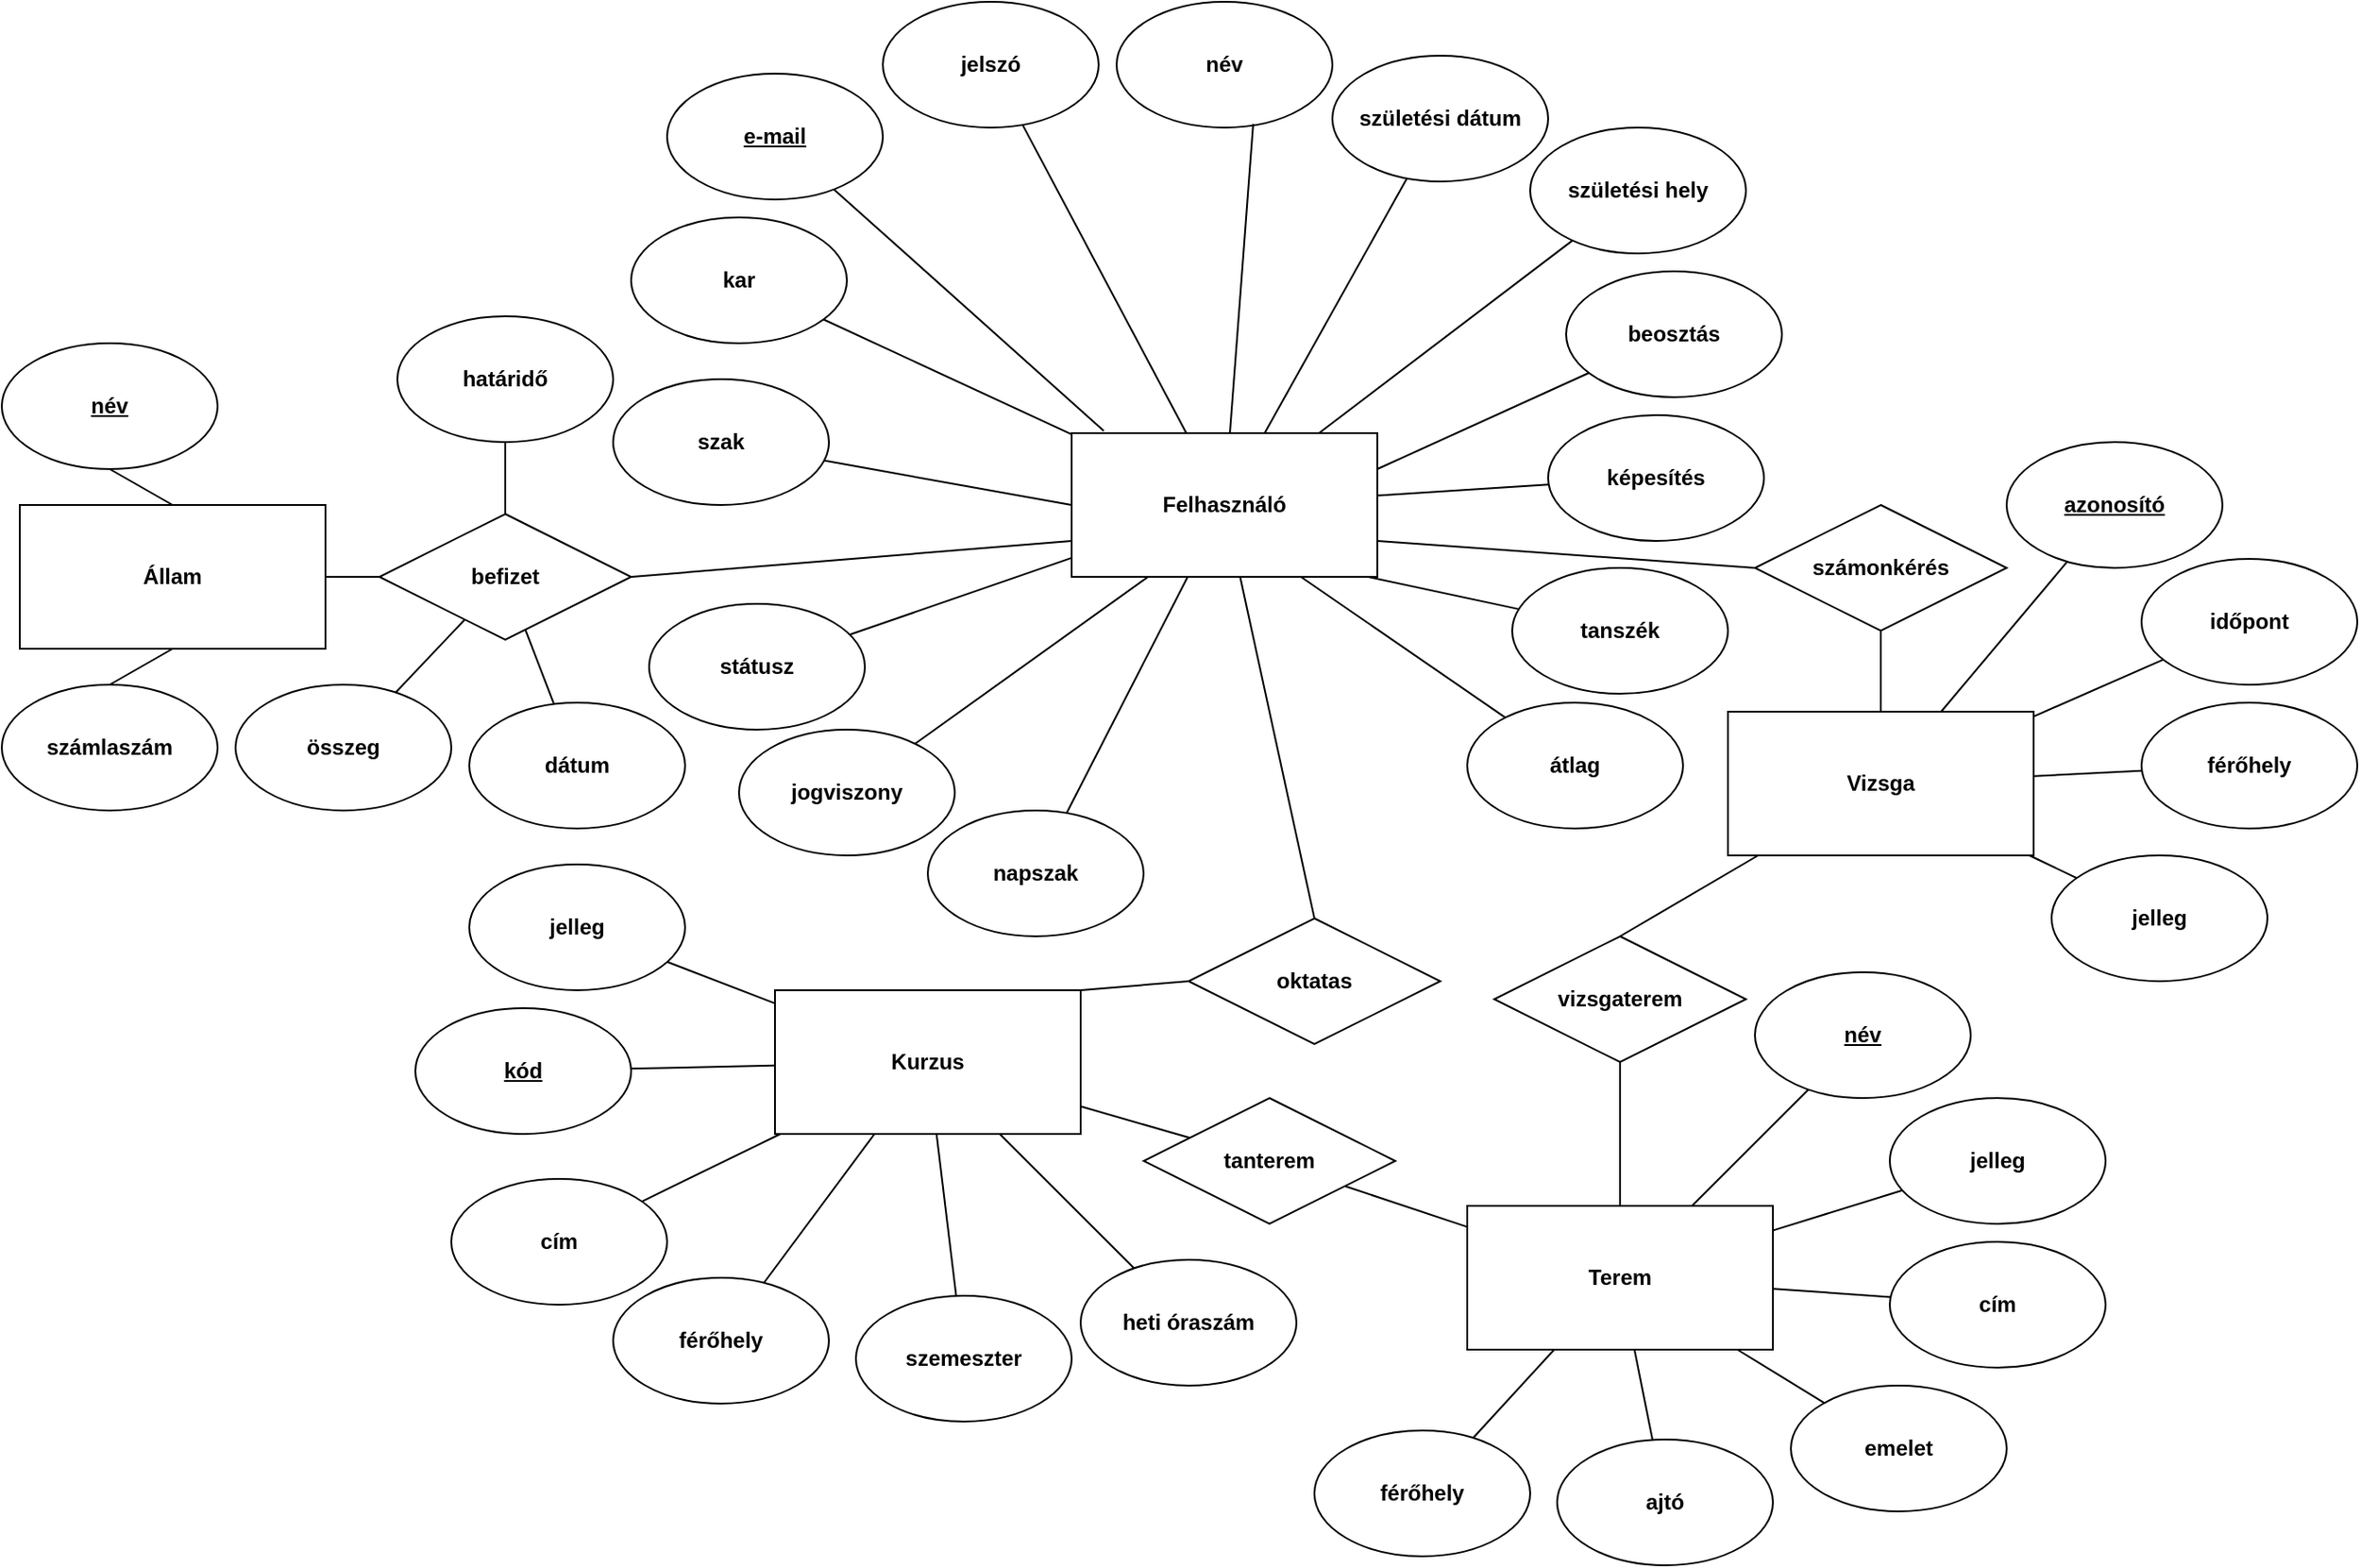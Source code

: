 <mxfile version="24.2.5" type="device">
  <diagram id="R2lEEEUBdFMjLlhIrx00" name="Page-1">
    <mxGraphModel dx="1900" dy="1630" grid="1" gridSize="10" guides="1" tooltips="1" connect="1" arrows="1" fold="1" page="1" pageScale="1" pageWidth="850" pageHeight="1100" math="0" shadow="0" extFonts="Permanent Marker^https://fonts.googleapis.com/css?family=Permanent+Marker">
      <root>
        <mxCell id="0" />
        <mxCell id="1" parent="0" />
        <mxCell id="xv7VOtZ8duOo6QWij_r6-1" value="&lt;b&gt;Felhasználó&lt;/b&gt;" style="rounded=0;whiteSpace=wrap;html=1;" parent="1" vertex="1">
          <mxGeometry x="265" y="100" width="170" height="80" as="geometry" />
        </mxCell>
        <mxCell id="xv7VOtZ8duOo6QWij_r6-4" value="&lt;b&gt;jelszó&lt;/b&gt;" style="ellipse;whiteSpace=wrap;html=1;" parent="1" vertex="1">
          <mxGeometry x="160" y="-140" width="120" height="70" as="geometry" />
        </mxCell>
        <mxCell id="xv7VOtZ8duOo6QWij_r6-5" value="&lt;b&gt;név&lt;/b&gt;" style="ellipse;whiteSpace=wrap;html=1;" parent="1" vertex="1">
          <mxGeometry x="290" y="-140" width="120" height="70" as="geometry" />
        </mxCell>
        <mxCell id="xv7VOtZ8duOo6QWij_r6-6" value="&lt;b&gt;születési dátum&lt;br&gt;&lt;/b&gt;" style="ellipse;whiteSpace=wrap;html=1;" parent="1" vertex="1">
          <mxGeometry x="410" y="-110" width="120" height="70" as="geometry" />
        </mxCell>
        <mxCell id="xv7VOtZ8duOo6QWij_r6-7" value="&lt;b&gt;születési hely&lt;br&gt;&lt;/b&gt;" style="ellipse;whiteSpace=wrap;html=1;" parent="1" vertex="1">
          <mxGeometry x="520" y="-70" width="120" height="70" as="geometry" />
        </mxCell>
        <mxCell id="xv7VOtZ8duOo6QWij_r6-8" value="&lt;b&gt;jogviszony&lt;/b&gt;" style="ellipse;whiteSpace=wrap;html=1;" parent="1" vertex="1">
          <mxGeometry x="80" y="265" width="120" height="70" as="geometry" />
        </mxCell>
        <mxCell id="xv7VOtZ8duOo6QWij_r6-9" value="&lt;b&gt;szak&lt;/b&gt;" style="ellipse;whiteSpace=wrap;html=1;" parent="1" vertex="1">
          <mxGeometry x="10" y="70" width="120" height="70" as="geometry" />
        </mxCell>
        <mxCell id="xv7VOtZ8duOo6QWij_r6-10" value="" style="endArrow=none;html=1;rounded=0;exitX=0.25;exitY=1;exitDx=0;exitDy=0;" parent="1" source="xv7VOtZ8duOo6QWij_r6-1" target="xv7VOtZ8duOo6QWij_r6-8" edge="1">
          <mxGeometry width="50" height="50" relative="1" as="geometry">
            <mxPoint x="78.264" y="220" as="sourcePoint" />
            <mxPoint x="450" y="230" as="targetPoint" />
          </mxGeometry>
        </mxCell>
        <mxCell id="xv7VOtZ8duOo6QWij_r6-12" value="" style="endArrow=none;html=1;rounded=0;" parent="1" source="xv7VOtZ8duOo6QWij_r6-7" target="xv7VOtZ8duOo6QWij_r6-1" edge="1">
          <mxGeometry width="50" height="50" relative="1" as="geometry">
            <mxPoint x="480" y="146" as="sourcePoint" />
            <mxPoint x="445" y="148" as="targetPoint" />
          </mxGeometry>
        </mxCell>
        <mxCell id="xv7VOtZ8duOo6QWij_r6-13" value="" style="endArrow=none;html=1;rounded=0;" parent="1" source="xv7VOtZ8duOo6QWij_r6-6" target="xv7VOtZ8duOo6QWij_r6-1" edge="1">
          <mxGeometry width="50" height="50" relative="1" as="geometry">
            <mxPoint x="490" y="156" as="sourcePoint" />
            <mxPoint x="455" y="158" as="targetPoint" />
          </mxGeometry>
        </mxCell>
        <mxCell id="xv7VOtZ8duOo6QWij_r6-14" value="" style="endArrow=none;html=1;rounded=0;exitX=0.633;exitY=0.971;exitDx=0;exitDy=0;exitPerimeter=0;" parent="1" source="xv7VOtZ8duOo6QWij_r6-5" target="xv7VOtZ8duOo6QWij_r6-1" edge="1">
          <mxGeometry width="50" height="50" relative="1" as="geometry">
            <mxPoint x="500" y="166" as="sourcePoint" />
            <mxPoint x="465" y="168" as="targetPoint" />
          </mxGeometry>
        </mxCell>
        <mxCell id="xv7VOtZ8duOo6QWij_r6-15" value="" style="endArrow=none;html=1;rounded=0;" parent="1" source="xv7VOtZ8duOo6QWij_r6-4" target="xv7VOtZ8duOo6QWij_r6-1" edge="1">
          <mxGeometry width="50" height="50" relative="1" as="geometry">
            <mxPoint x="510" y="176" as="sourcePoint" />
            <mxPoint x="475" y="178" as="targetPoint" />
          </mxGeometry>
        </mxCell>
        <mxCell id="xv7VOtZ8duOo6QWij_r6-18" value="&lt;b&gt;Kurzus&lt;/b&gt;" style="rounded=0;whiteSpace=wrap;html=1;" parent="1" vertex="1">
          <mxGeometry x="100" y="410" width="170" height="80" as="geometry" />
        </mxCell>
        <mxCell id="xv7VOtZ8duOo6QWij_r6-19" value="&lt;b&gt;Vizsga&lt;/b&gt;" style="rounded=0;whiteSpace=wrap;html=1;" parent="1" vertex="1">
          <mxGeometry x="630" y="255" width="170" height="80" as="geometry" />
        </mxCell>
        <mxCell id="xv7VOtZ8duOo6QWij_r6-20" value="&lt;b&gt;Terem&lt;/b&gt;" style="rounded=0;whiteSpace=wrap;html=1;" parent="1" vertex="1">
          <mxGeometry x="485" y="530" width="170" height="80" as="geometry" />
        </mxCell>
        <mxCell id="xv7VOtZ8duOo6QWij_r6-21" value="&lt;u&gt;&lt;b&gt;kód&lt;/b&gt;&lt;/u&gt;" style="ellipse;whiteSpace=wrap;html=1;" parent="1" vertex="1">
          <mxGeometry x="-100" y="420" width="120" height="70" as="geometry" />
        </mxCell>
        <mxCell id="xv7VOtZ8duOo6QWij_r6-22" value="&lt;b&gt;cím&lt;/b&gt;" style="ellipse;whiteSpace=wrap;html=1;" parent="1" vertex="1">
          <mxGeometry x="-80" y="515" width="120" height="70" as="geometry" />
        </mxCell>
        <mxCell id="xv7VOtZ8duOo6QWij_r6-23" value="&lt;b&gt;férőhely&lt;/b&gt;" style="ellipse;whiteSpace=wrap;html=1;" parent="1" vertex="1">
          <mxGeometry x="10" y="570" width="120" height="70" as="geometry" />
        </mxCell>
        <mxCell id="xv7VOtZ8duOo6QWij_r6-24" value="&lt;b&gt;jelleg&lt;/b&gt;" style="ellipse;whiteSpace=wrap;html=1;" parent="1" vertex="1">
          <mxGeometry x="-70" y="340" width="120" height="70" as="geometry" />
        </mxCell>
        <mxCell id="xv7VOtZ8duOo6QWij_r6-25" value="&lt;b&gt;szemeszter&lt;/b&gt;" style="ellipse;whiteSpace=wrap;html=1;" parent="1" vertex="1">
          <mxGeometry x="145" y="580" width="120" height="70" as="geometry" />
        </mxCell>
        <mxCell id="xv7VOtZ8duOo6QWij_r6-26" value="&lt;b&gt;heti óraszám&lt;br&gt;&lt;/b&gt;" style="ellipse;whiteSpace=wrap;html=1;" parent="1" vertex="1">
          <mxGeometry x="270" y="560" width="120" height="70" as="geometry" />
        </mxCell>
        <mxCell id="xv7VOtZ8duOo6QWij_r6-27" value="" style="endArrow=none;html=1;rounded=0;" parent="1" source="xv7VOtZ8duOo6QWij_r6-18" target="xv7VOtZ8duOo6QWij_r6-24" edge="1">
          <mxGeometry width="50" height="50" relative="1" as="geometry">
            <mxPoint x="400" y="350" as="sourcePoint" />
            <mxPoint x="450" y="300" as="targetPoint" />
          </mxGeometry>
        </mxCell>
        <mxCell id="xv7VOtZ8duOo6QWij_r6-28" value="" style="endArrow=none;html=1;rounded=0;" parent="1" source="xv7VOtZ8duOo6QWij_r6-18" target="xv7VOtZ8duOo6QWij_r6-21" edge="1">
          <mxGeometry width="50" height="50" relative="1" as="geometry">
            <mxPoint x="234" y="290" as="sourcePoint" />
            <mxPoint x="229" y="270" as="targetPoint" />
          </mxGeometry>
        </mxCell>
        <mxCell id="xv7VOtZ8duOo6QWij_r6-30" value="" style="endArrow=none;html=1;rounded=0;" parent="1" source="xv7VOtZ8duOo6QWij_r6-18" target="xv7VOtZ8duOo6QWij_r6-22" edge="1">
          <mxGeometry width="50" height="50" relative="1" as="geometry">
            <mxPoint x="254" y="310" as="sourcePoint" />
            <mxPoint x="249" y="290" as="targetPoint" />
          </mxGeometry>
        </mxCell>
        <mxCell id="xv7VOtZ8duOo6QWij_r6-31" value="" style="endArrow=none;html=1;rounded=0;" parent="1" source="xv7VOtZ8duOo6QWij_r6-18" target="xv7VOtZ8duOo6QWij_r6-23" edge="1">
          <mxGeometry width="50" height="50" relative="1" as="geometry">
            <mxPoint x="264" y="320" as="sourcePoint" />
            <mxPoint x="259" y="300" as="targetPoint" />
          </mxGeometry>
        </mxCell>
        <mxCell id="xv7VOtZ8duOo6QWij_r6-32" value="" style="endArrow=none;html=1;rounded=0;" parent="1" source="xv7VOtZ8duOo6QWij_r6-18" target="xv7VOtZ8duOo6QWij_r6-25" edge="1">
          <mxGeometry width="50" height="50" relative="1" as="geometry">
            <mxPoint x="274" y="330" as="sourcePoint" />
            <mxPoint x="269" y="310" as="targetPoint" />
          </mxGeometry>
        </mxCell>
        <mxCell id="xv7VOtZ8duOo6QWij_r6-33" value="" style="endArrow=none;html=1;rounded=0;" parent="1" source="xv7VOtZ8duOo6QWij_r6-18" target="xv7VOtZ8duOo6QWij_r6-26" edge="1">
          <mxGeometry width="50" height="50" relative="1" as="geometry">
            <mxPoint x="284" y="340" as="sourcePoint" />
            <mxPoint x="279" y="320" as="targetPoint" />
          </mxGeometry>
        </mxCell>
        <mxCell id="xv7VOtZ8duOo6QWij_r6-38" value="&lt;b&gt;időpont&lt;/b&gt;" style="ellipse;whiteSpace=wrap;html=1;" parent="1" vertex="1">
          <mxGeometry x="860" y="170" width="120" height="70" as="geometry" />
        </mxCell>
        <mxCell id="xv7VOtZ8duOo6QWij_r6-40" value="&lt;b&gt;cím&lt;/b&gt;" style="ellipse;whiteSpace=wrap;html=1;" parent="1" vertex="1">
          <mxGeometry x="720" y="550" width="120" height="70" as="geometry" />
        </mxCell>
        <mxCell id="xv7VOtZ8duOo6QWij_r6-41" value="&lt;b&gt;emelet&lt;/b&gt;" style="ellipse;whiteSpace=wrap;html=1;" parent="1" vertex="1">
          <mxGeometry x="665" y="630" width="120" height="70" as="geometry" />
        </mxCell>
        <mxCell id="xv7VOtZ8duOo6QWij_r6-42" value="&lt;b&gt;ajtó&lt;/b&gt;" style="ellipse;whiteSpace=wrap;html=1;" parent="1" vertex="1">
          <mxGeometry x="535" y="660" width="120" height="70" as="geometry" />
        </mxCell>
        <mxCell id="xv7VOtZ8duOo6QWij_r6-43" value="&lt;b&gt;&lt;u&gt;név&lt;/u&gt;&lt;/b&gt;" style="ellipse;whiteSpace=wrap;html=1;" parent="1" vertex="1">
          <mxGeometry x="645" y="400" width="120" height="70" as="geometry" />
        </mxCell>
        <mxCell id="xv7VOtZ8duOo6QWij_r6-45" value="&lt;b&gt;férőhely&lt;/b&gt;" style="ellipse;whiteSpace=wrap;html=1;" parent="1" vertex="1">
          <mxGeometry x="860" y="250" width="120" height="70" as="geometry" />
        </mxCell>
        <mxCell id="xv7VOtZ8duOo6QWij_r6-46" value="&lt;b&gt;jelleg&lt;/b&gt;" style="ellipse;whiteSpace=wrap;html=1;" parent="1" vertex="1">
          <mxGeometry x="720" y="470" width="120" height="70" as="geometry" />
        </mxCell>
        <mxCell id="xv7VOtZ8duOo6QWij_r6-47" value="" style="endArrow=none;html=1;rounded=0;" parent="1" source="xv7VOtZ8duOo6QWij_r6-20" target="xv7VOtZ8duOo6QWij_r6-40" edge="1">
          <mxGeometry width="50" height="50" relative="1" as="geometry">
            <mxPoint x="400" y="450" as="sourcePoint" />
            <mxPoint x="450" y="400" as="targetPoint" />
          </mxGeometry>
        </mxCell>
        <mxCell id="xv7VOtZ8duOo6QWij_r6-48" value="" style="endArrow=none;html=1;rounded=0;" parent="1" source="xv7VOtZ8duOo6QWij_r6-20" target="xv7VOtZ8duOo6QWij_r6-41" edge="1">
          <mxGeometry width="50" height="50" relative="1" as="geometry">
            <mxPoint x="560" y="495" as="sourcePoint" />
            <mxPoint x="591" y="498" as="targetPoint" />
          </mxGeometry>
        </mxCell>
        <mxCell id="xv7VOtZ8duOo6QWij_r6-49" value="" style="endArrow=none;html=1;rounded=0;" parent="1" source="xv7VOtZ8duOo6QWij_r6-20" target="xv7VOtZ8duOo6QWij_r6-42" edge="1">
          <mxGeometry width="50" height="50" relative="1" as="geometry">
            <mxPoint x="570" y="505" as="sourcePoint" />
            <mxPoint x="601" y="508" as="targetPoint" />
          </mxGeometry>
        </mxCell>
        <mxCell id="xv7VOtZ8duOo6QWij_r6-50" value="" style="endArrow=none;html=1;rounded=0;" parent="1" source="xv7VOtZ8duOo6QWij_r6-20" target="xv7VOtZ8duOo6QWij_r6-43" edge="1">
          <mxGeometry width="50" height="50" relative="1" as="geometry">
            <mxPoint x="580" y="515" as="sourcePoint" />
            <mxPoint x="611" y="518" as="targetPoint" />
          </mxGeometry>
        </mxCell>
        <mxCell id="xv7VOtZ8duOo6QWij_r6-51" value="" style="endArrow=none;html=1;rounded=0;" parent="1" source="xv7VOtZ8duOo6QWij_r6-19" target="xv7VOtZ8duOo6QWij_r6-45" edge="1">
          <mxGeometry width="50" height="50" relative="1" as="geometry">
            <mxPoint x="590" y="525" as="sourcePoint" />
            <mxPoint x="621" y="528" as="targetPoint" />
          </mxGeometry>
        </mxCell>
        <mxCell id="xv7VOtZ8duOo6QWij_r6-52" value="" style="endArrow=none;html=1;rounded=0;" parent="1" source="xv7VOtZ8duOo6QWij_r6-46" target="xv7VOtZ8duOo6QWij_r6-20" edge="1">
          <mxGeometry width="50" height="50" relative="1" as="geometry">
            <mxPoint x="600" y="535" as="sourcePoint" />
            <mxPoint x="631" y="538" as="targetPoint" />
          </mxGeometry>
        </mxCell>
        <mxCell id="xv7VOtZ8duOo6QWij_r6-55" value="" style="endArrow=none;html=1;rounded=0;" parent="1" source="xv7VOtZ8duOo6QWij_r6-19" target="xv7VOtZ8duOo6QWij_r6-38" edge="1">
          <mxGeometry width="50" height="50" relative="1" as="geometry">
            <mxPoint x="606" y="350" as="sourcePoint" />
            <mxPoint x="680" y="399" as="targetPoint" />
          </mxGeometry>
        </mxCell>
        <mxCell id="xv7VOtZ8duOo6QWij_r6-56" value="&lt;b&gt;vizsgaterem&lt;/b&gt;" style="rhombus;whiteSpace=wrap;html=1;" parent="1" vertex="1">
          <mxGeometry x="500" y="380" width="140" height="70" as="geometry" />
        </mxCell>
        <mxCell id="xv7VOtZ8duOo6QWij_r6-60" value="" style="endArrow=none;html=1;rounded=0;entryX=0.5;entryY=1;entryDx=0;entryDy=0;" parent="1" source="xv7VOtZ8duOo6QWij_r6-20" target="xv7VOtZ8duOo6QWij_r6-56" edge="1">
          <mxGeometry width="50" height="50" relative="1" as="geometry">
            <mxPoint x="400" y="400" as="sourcePoint" />
            <mxPoint x="450" y="350" as="targetPoint" />
          </mxGeometry>
        </mxCell>
        <mxCell id="xv7VOtZ8duOo6QWij_r6-81" value="&lt;b&gt;számonkérés&lt;/b&gt;" style="rhombus;whiteSpace=wrap;html=1;" parent="1" vertex="1">
          <mxGeometry x="645" y="140" width="140" height="70" as="geometry" />
        </mxCell>
        <mxCell id="xv7VOtZ8duOo6QWij_r6-83" value="" style="endArrow=none;html=1;rounded=0;" parent="1" source="xv7VOtZ8duOo6QWij_r6-81" target="xv7VOtZ8duOo6QWij_r6-19" edge="1">
          <mxGeometry width="50" height="50" relative="1" as="geometry">
            <mxPoint x="220" y="244" as="sourcePoint" />
            <mxPoint x="472" y="241" as="targetPoint" />
          </mxGeometry>
        </mxCell>
        <mxCell id="xv7VOtZ8duOo6QWij_r6-85" value="&lt;b&gt;tanterem&lt;/b&gt;" style="rhombus;whiteSpace=wrap;html=1;" parent="1" vertex="1">
          <mxGeometry x="305" y="470" width="140" height="70" as="geometry" />
        </mxCell>
        <mxCell id="xv7VOtZ8duOo6QWij_r6-86" value="&lt;b&gt;oktatas&lt;/b&gt;" style="rhombus;whiteSpace=wrap;html=1;" parent="1" vertex="1">
          <mxGeometry x="330" y="370" width="140" height="70" as="geometry" />
        </mxCell>
        <mxCell id="xv7VOtZ8duOo6QWij_r6-87" value="" style="endArrow=none;html=1;rounded=0;exitX=0.5;exitY=0;exitDx=0;exitDy=0;" parent="1" source="xv7VOtZ8duOo6QWij_r6-86" target="xv7VOtZ8duOo6QWij_r6-1" edge="1">
          <mxGeometry width="50" height="50" relative="1" as="geometry">
            <mxPoint x="400" y="440" as="sourcePoint" />
            <mxPoint x="370" y="380" as="targetPoint" />
          </mxGeometry>
        </mxCell>
        <mxCell id="xv7VOtZ8duOo6QWij_r6-88" value="" style="endArrow=none;html=1;rounded=0;entryX=0;entryY=0.5;entryDx=0;entryDy=0;" parent="1" source="xv7VOtZ8duOo6QWij_r6-18" target="xv7VOtZ8duOo6QWij_r6-86" edge="1">
          <mxGeometry width="50" height="50" relative="1" as="geometry">
            <mxPoint x="400" y="440" as="sourcePoint" />
            <mxPoint x="450" y="390" as="targetPoint" />
            <Array as="points">
              <mxPoint x="270" y="410" />
            </Array>
          </mxGeometry>
        </mxCell>
        <mxCell id="xv7VOtZ8duOo6QWij_r6-89" value="" style="endArrow=none;html=1;rounded=0;" parent="1" source="xv7VOtZ8duOo6QWij_r6-85" target="xv7VOtZ8duOo6QWij_r6-20" edge="1">
          <mxGeometry width="50" height="50" relative="1" as="geometry">
            <mxPoint x="400" y="560" as="sourcePoint" />
            <mxPoint x="450" y="510" as="targetPoint" />
          </mxGeometry>
        </mxCell>
        <mxCell id="Sm5mTXOrhaA_LWRZHn78-2" value="&lt;b&gt;férőhely&lt;/b&gt;" style="ellipse;whiteSpace=wrap;html=1;" parent="1" vertex="1">
          <mxGeometry x="400" y="655" width="120" height="70" as="geometry" />
        </mxCell>
        <mxCell id="Sm5mTXOrhaA_LWRZHn78-3" value="" style="endArrow=none;html=1;rounded=0;" parent="1" source="xv7VOtZ8duOo6QWij_r6-20" target="Sm5mTXOrhaA_LWRZHn78-2" edge="1">
          <mxGeometry width="50" height="50" relative="1" as="geometry">
            <mxPoint x="610" y="620" as="sourcePoint" />
            <mxPoint x="746" y="803" as="targetPoint" />
          </mxGeometry>
        </mxCell>
        <mxCell id="Sm5mTXOrhaA_LWRZHn78-4" value="" style="endArrow=none;html=1;rounded=0;exitX=0.5;exitY=0;exitDx=0;exitDy=0;" parent="1" source="xv7VOtZ8duOo6QWij_r6-56" target="xv7VOtZ8duOo6QWij_r6-19" edge="1">
          <mxGeometry width="50" height="50" relative="1" as="geometry">
            <mxPoint x="400" y="550" as="sourcePoint" />
            <mxPoint x="450" y="500" as="targetPoint" />
          </mxGeometry>
        </mxCell>
        <mxCell id="Sm5mTXOrhaA_LWRZHn78-5" value="" style="endArrow=none;html=1;rounded=0;" parent="1" source="xv7VOtZ8duOo6QWij_r6-18" target="xv7VOtZ8duOo6QWij_r6-85" edge="1">
          <mxGeometry width="50" height="50" relative="1" as="geometry">
            <mxPoint x="410" y="560" as="sourcePoint" />
            <mxPoint x="460" y="510" as="targetPoint" />
          </mxGeometry>
        </mxCell>
        <mxCell id="Sm5mTXOrhaA_LWRZHn78-7" value="&lt;b&gt;jelleg&lt;/b&gt;" style="ellipse;whiteSpace=wrap;html=1;" parent="1" vertex="1">
          <mxGeometry x="810" y="335" width="120" height="70" as="geometry" />
        </mxCell>
        <mxCell id="Sm5mTXOrhaA_LWRZHn78-8" value="" style="endArrow=none;html=1;rounded=0;" parent="1" source="Sm5mTXOrhaA_LWRZHn78-7" target="xv7VOtZ8duOo6QWij_r6-19" edge="1">
          <mxGeometry width="50" height="50" relative="1" as="geometry">
            <mxPoint x="566" y="540" as="sourcePoint" />
            <mxPoint x="541" y="470" as="targetPoint" />
          </mxGeometry>
        </mxCell>
        <mxCell id="Sm5mTXOrhaA_LWRZHn78-9" value="&lt;u&gt;&lt;b&gt;azonosító&lt;br&gt;&lt;/b&gt;&lt;/u&gt;" style="ellipse;whiteSpace=wrap;html=1;" parent="1" vertex="1">
          <mxGeometry x="785" y="105" width="120" height="70" as="geometry" />
        </mxCell>
        <mxCell id="Sm5mTXOrhaA_LWRZHn78-10" value="" style="endArrow=none;html=1;rounded=0;" parent="1" source="Sm5mTXOrhaA_LWRZHn78-9" target="xv7VOtZ8duOo6QWij_r6-19" edge="1">
          <mxGeometry width="50" height="50" relative="1" as="geometry">
            <mxPoint x="581" y="254" as="sourcePoint" />
            <mxPoint x="640" y="275" as="targetPoint" />
          </mxGeometry>
        </mxCell>
        <mxCell id="KezR1rjdQqcRJdabdrDU-1" value="&lt;b&gt;státusz&lt;/b&gt;" style="ellipse;whiteSpace=wrap;html=1;" parent="1" vertex="1">
          <mxGeometry x="30" y="195" width="120" height="70" as="geometry" />
        </mxCell>
        <mxCell id="KezR1rjdQqcRJdabdrDU-3" value="&lt;b&gt;kar&lt;/b&gt;" style="ellipse;whiteSpace=wrap;html=1;" parent="1" vertex="1">
          <mxGeometry x="20" y="-20" width="120" height="70" as="geometry" />
        </mxCell>
        <mxCell id="KezR1rjdQqcRJdabdrDU-4" value="" style="endArrow=none;html=1;rounded=0;" parent="1" source="xv7VOtZ8duOo6QWij_r6-1" target="KezR1rjdQqcRJdabdrDU-3" edge="1">
          <mxGeometry width="50" height="50" relative="1" as="geometry">
            <mxPoint x="150.716" y="220" as="sourcePoint" />
            <mxPoint x="4" y="230" as="targetPoint" />
          </mxGeometry>
        </mxCell>
        <mxCell id="KezR1rjdQqcRJdabdrDU-5" value="&lt;u&gt;&lt;b&gt;e-mail&lt;/b&gt;&lt;b&gt;&lt;br&gt;&lt;/b&gt;&lt;/u&gt;" style="ellipse;whiteSpace=wrap;html=1;" parent="1" vertex="1">
          <mxGeometry x="40" y="-100" width="120" height="70" as="geometry" />
        </mxCell>
        <mxCell id="KezR1rjdQqcRJdabdrDU-11" value="&lt;b&gt;képesítés&lt;/b&gt;" style="ellipse;whiteSpace=wrap;html=1;" parent="1" vertex="1">
          <mxGeometry x="530" y="90" width="120" height="70" as="geometry" />
        </mxCell>
        <mxCell id="KezR1rjdQqcRJdabdrDU-13" value="&lt;b&gt;tanszék&lt;/b&gt;" style="ellipse;whiteSpace=wrap;html=1;" parent="1" vertex="1">
          <mxGeometry x="510" y="175" width="120" height="70" as="geometry" />
        </mxCell>
        <mxCell id="hldHP8N9uYwBsOIazhQZ-3" value="&lt;b&gt;napszak&lt;/b&gt;" style="ellipse;whiteSpace=wrap;html=1;" parent="1" vertex="1">
          <mxGeometry x="185" y="310" width="120" height="70" as="geometry" />
        </mxCell>
        <mxCell id="hldHP8N9uYwBsOIazhQZ-4" value="" style="endArrow=none;html=1;rounded=0;" parent="1" source="xv7VOtZ8duOo6QWij_r6-1" target="hldHP8N9uYwBsOIazhQZ-3" edge="1">
          <mxGeometry width="50" height="50" relative="1" as="geometry">
            <mxPoint x="84.887" y="300" as="sourcePoint" />
            <mxPoint x="-67" y="330" as="targetPoint" />
          </mxGeometry>
        </mxCell>
        <mxCell id="aKG9p-PV0W6L8hwoFesB-1" value="&lt;b&gt;átlag&lt;/b&gt;" style="ellipse;whiteSpace=wrap;html=1;" parent="1" vertex="1">
          <mxGeometry x="485" y="250" width="120" height="70" as="geometry" />
        </mxCell>
        <mxCell id="aKG9p-PV0W6L8hwoFesB-2" value="" style="endArrow=none;html=1;rounded=0;exitX=0.75;exitY=1;exitDx=0;exitDy=0;" parent="1" source="xv7VOtZ8duOo6QWij_r6-1" target="aKG9p-PV0W6L8hwoFesB-1" edge="1">
          <mxGeometry width="50" height="50" relative="1" as="geometry">
            <mxPoint x="50" y="285.892" as="sourcePoint" />
            <mxPoint x="-103" y="225" as="targetPoint" />
          </mxGeometry>
        </mxCell>
        <mxCell id="aKG9p-PV0W6L8hwoFesB-3" value="&lt;b&gt;beosztás&lt;/b&gt;" style="ellipse;whiteSpace=wrap;html=1;" parent="1" vertex="1">
          <mxGeometry x="540" y="10" width="120" height="70" as="geometry" />
        </mxCell>
        <mxCell id="FQbjgJ7FcPxpoG1kDTkQ-1" value="&lt;b&gt;Állam&lt;/b&gt;" style="rounded=0;whiteSpace=wrap;html=1;" parent="1" vertex="1">
          <mxGeometry x="-320" y="140" width="170" height="80" as="geometry" />
        </mxCell>
        <mxCell id="FQbjgJ7FcPxpoG1kDTkQ-2" value="&lt;b&gt;befizet&lt;/b&gt;" style="rhombus;whiteSpace=wrap;html=1;" parent="1" vertex="1">
          <mxGeometry x="-120" y="145" width="140" height="70" as="geometry" />
        </mxCell>
        <mxCell id="FQbjgJ7FcPxpoG1kDTkQ-3" value="" style="endArrow=none;html=1;rounded=0;entryX=1;entryY=0.5;entryDx=0;entryDy=0;exitX=0;exitY=0.75;exitDx=0;exitDy=0;" parent="1" source="xv7VOtZ8duOo6QWij_r6-1" target="FQbjgJ7FcPxpoG1kDTkQ-2" edge="1">
          <mxGeometry width="50" height="50" relative="1" as="geometry">
            <mxPoint x="50" y="221.364" as="sourcePoint" />
            <mxPoint x="-111" y="303" as="targetPoint" />
          </mxGeometry>
        </mxCell>
        <mxCell id="FQbjgJ7FcPxpoG1kDTkQ-4" value="" style="endArrow=none;html=1;rounded=0;exitX=0;exitY=0.5;exitDx=0;exitDy=0;" parent="1" source="FQbjgJ7FcPxpoG1kDTkQ-2" target="FQbjgJ7FcPxpoG1kDTkQ-1" edge="1">
          <mxGeometry width="50" height="50" relative="1" as="geometry">
            <mxPoint x="70" y="291" as="sourcePoint" />
            <mxPoint x="-101" y="313" as="targetPoint" />
          </mxGeometry>
        </mxCell>
        <mxCell id="FQbjgJ7FcPxpoG1kDTkQ-6" value="&lt;u&gt;&lt;b&gt;név&lt;/b&gt;&lt;/u&gt;" style="ellipse;whiteSpace=wrap;html=1;" parent="1" vertex="1">
          <mxGeometry x="-330" y="50" width="120" height="70" as="geometry" />
        </mxCell>
        <mxCell id="FQbjgJ7FcPxpoG1kDTkQ-7" value="&lt;b&gt;számlaszám&lt;/b&gt;" style="ellipse;whiteSpace=wrap;html=1;" parent="1" vertex="1">
          <mxGeometry x="-330" y="240" width="120" height="70" as="geometry" />
        </mxCell>
        <mxCell id="FQbjgJ7FcPxpoG1kDTkQ-8" value="" style="endArrow=none;html=1;rounded=0;exitX=0.5;exitY=0;exitDx=0;exitDy=0;entryX=0.5;entryY=1;entryDx=0;entryDy=0;" parent="1" source="FQbjgJ7FcPxpoG1kDTkQ-7" target="FQbjgJ7FcPxpoG1kDTkQ-1" edge="1">
          <mxGeometry width="50" height="50" relative="1" as="geometry">
            <mxPoint x="-150" y="240" as="sourcePoint" />
            <mxPoint x="-200" y="233" as="targetPoint" />
          </mxGeometry>
        </mxCell>
        <mxCell id="FQbjgJ7FcPxpoG1kDTkQ-9" value="" style="endArrow=none;html=1;rounded=0;exitX=0.5;exitY=0;exitDx=0;exitDy=0;entryX=0.5;entryY=1;entryDx=0;entryDy=0;" parent="1" source="FQbjgJ7FcPxpoG1kDTkQ-1" target="FQbjgJ7FcPxpoG1kDTkQ-6" edge="1">
          <mxGeometry width="50" height="50" relative="1" as="geometry">
            <mxPoint x="-140" y="250" as="sourcePoint" />
            <mxPoint x="-190" y="243" as="targetPoint" />
          </mxGeometry>
        </mxCell>
        <mxCell id="FQbjgJ7FcPxpoG1kDTkQ-10" value="&lt;b&gt;összeg&lt;/b&gt;" style="ellipse;whiteSpace=wrap;html=1;" parent="1" vertex="1">
          <mxGeometry x="-200" y="240" width="120" height="70" as="geometry" />
        </mxCell>
        <mxCell id="FQbjgJ7FcPxpoG1kDTkQ-11" value="&lt;b&gt;dátum&lt;/b&gt;" style="ellipse;whiteSpace=wrap;html=1;" parent="1" vertex="1">
          <mxGeometry x="-70" y="250" width="120" height="70" as="geometry" />
        </mxCell>
        <mxCell id="FQbjgJ7FcPxpoG1kDTkQ-14" value="" style="endArrow=none;html=1;rounded=0;" parent="1" source="FQbjgJ7FcPxpoG1kDTkQ-11" target="FQbjgJ7FcPxpoG1kDTkQ-2" edge="1">
          <mxGeometry width="50" height="50" relative="1" as="geometry">
            <mxPoint x="-150" y="205" as="sourcePoint" />
            <mxPoint x="-190" y="213" as="targetPoint" />
          </mxGeometry>
        </mxCell>
        <mxCell id="FQbjgJ7FcPxpoG1kDTkQ-15" value="" style="endArrow=none;html=1;rounded=0;" parent="1" source="FQbjgJ7FcPxpoG1kDTkQ-2" target="FQbjgJ7FcPxpoG1kDTkQ-10" edge="1">
          <mxGeometry width="50" height="50" relative="1" as="geometry">
            <mxPoint x="-140" y="215" as="sourcePoint" />
            <mxPoint x="-180" y="223" as="targetPoint" />
          </mxGeometry>
        </mxCell>
        <mxCell id="fvmvgEiXqImkXv-1nhmV-1" value="&lt;b&gt;határidő&lt;/b&gt;" style="ellipse;whiteSpace=wrap;html=1;" parent="1" vertex="1">
          <mxGeometry x="-110" y="35" width="120" height="70" as="geometry" />
        </mxCell>
        <mxCell id="fvmvgEiXqImkXv-1nhmV-2" value="" style="endArrow=none;html=1;rounded=0;" parent="1" source="FQbjgJ7FcPxpoG1kDTkQ-2" target="fvmvgEiXqImkXv-1nhmV-1" edge="1">
          <mxGeometry width="50" height="50" relative="1" as="geometry">
            <mxPoint x="-285" y="180" as="sourcePoint" />
            <mxPoint x="-320" y="130" as="targetPoint" />
          </mxGeometry>
        </mxCell>
        <mxCell id="9s_smxr_7l_xobt2kKpC-1" value="" style="endArrow=none;html=1;rounded=0;" parent="1" source="xv7VOtZ8duOo6QWij_r6-1" target="KezR1rjdQqcRJdabdrDU-1" edge="1">
          <mxGeometry width="50" height="50" relative="1" as="geometry">
            <mxPoint x="360" y="190" as="sourcePoint" />
            <mxPoint x="272" y="322" as="targetPoint" />
          </mxGeometry>
        </mxCell>
        <mxCell id="9s_smxr_7l_xobt2kKpC-3" value="" style="endArrow=none;html=1;rounded=0;entryX=1;entryY=0.25;entryDx=0;entryDy=0;" parent="1" source="aKG9p-PV0W6L8hwoFesB-3" target="xv7VOtZ8duOo6QWij_r6-1" edge="1">
          <mxGeometry width="50" height="50" relative="1" as="geometry">
            <mxPoint x="552" y="12" as="sourcePoint" />
            <mxPoint x="416" y="110" as="targetPoint" />
          </mxGeometry>
        </mxCell>
        <mxCell id="9s_smxr_7l_xobt2kKpC-4" value="" style="endArrow=none;html=1;rounded=0;exitX=0;exitY=0.5;exitDx=0;exitDy=0;" parent="1" source="xv7VOtZ8duOo6QWij_r6-1" target="xv7VOtZ8duOo6QWij_r6-9" edge="1">
          <mxGeometry width="50" height="50" relative="1" as="geometry">
            <mxPoint x="275" y="180" as="sourcePoint" />
            <mxPoint x="201" y="207" as="targetPoint" />
          </mxGeometry>
        </mxCell>
        <mxCell id="9s_smxr_7l_xobt2kKpC-5" value="" style="endArrow=none;html=1;rounded=0;exitX=0.105;exitY=-0.016;exitDx=0;exitDy=0;exitPerimeter=0;" parent="1" source="xv7VOtZ8duOo6QWij_r6-1" target="KezR1rjdQqcRJdabdrDU-5" edge="1">
          <mxGeometry width="50" height="50" relative="1" as="geometry">
            <mxPoint x="275" y="122" as="sourcePoint" />
            <mxPoint x="122" y="72" as="targetPoint" />
          </mxGeometry>
        </mxCell>
        <mxCell id="9s_smxr_7l_xobt2kKpC-6" value="" style="endArrow=none;html=1;rounded=0;" parent="1" source="KezR1rjdQqcRJdabdrDU-11" target="xv7VOtZ8duOo6QWij_r6-1" edge="1">
          <mxGeometry width="50" height="50" relative="1" as="geometry">
            <mxPoint x="563" y="76" as="sourcePoint" />
            <mxPoint x="445" y="130" as="targetPoint" />
          </mxGeometry>
        </mxCell>
        <mxCell id="9s_smxr_7l_xobt2kKpC-7" value="" style="endArrow=none;html=1;rounded=0;" parent="1" source="KezR1rjdQqcRJdabdrDU-13" edge="1">
          <mxGeometry width="50" height="50" relative="1" as="geometry">
            <mxPoint x="573" y="86" as="sourcePoint" />
            <mxPoint x="430" y="180" as="targetPoint" />
          </mxGeometry>
        </mxCell>
        <mxCell id="9s_smxr_7l_xobt2kKpC-8" value="" style="endArrow=none;html=1;rounded=0;exitX=0;exitY=0.5;exitDx=0;exitDy=0;entryX=1;entryY=0.75;entryDx=0;entryDy=0;" parent="1" source="xv7VOtZ8duOo6QWij_r6-81" target="xv7VOtZ8duOo6QWij_r6-1" edge="1">
          <mxGeometry width="50" height="50" relative="1" as="geometry">
            <mxPoint x="760" y="205" as="sourcePoint" />
            <mxPoint x="440" y="150" as="targetPoint" />
          </mxGeometry>
        </mxCell>
      </root>
    </mxGraphModel>
  </diagram>
</mxfile>
